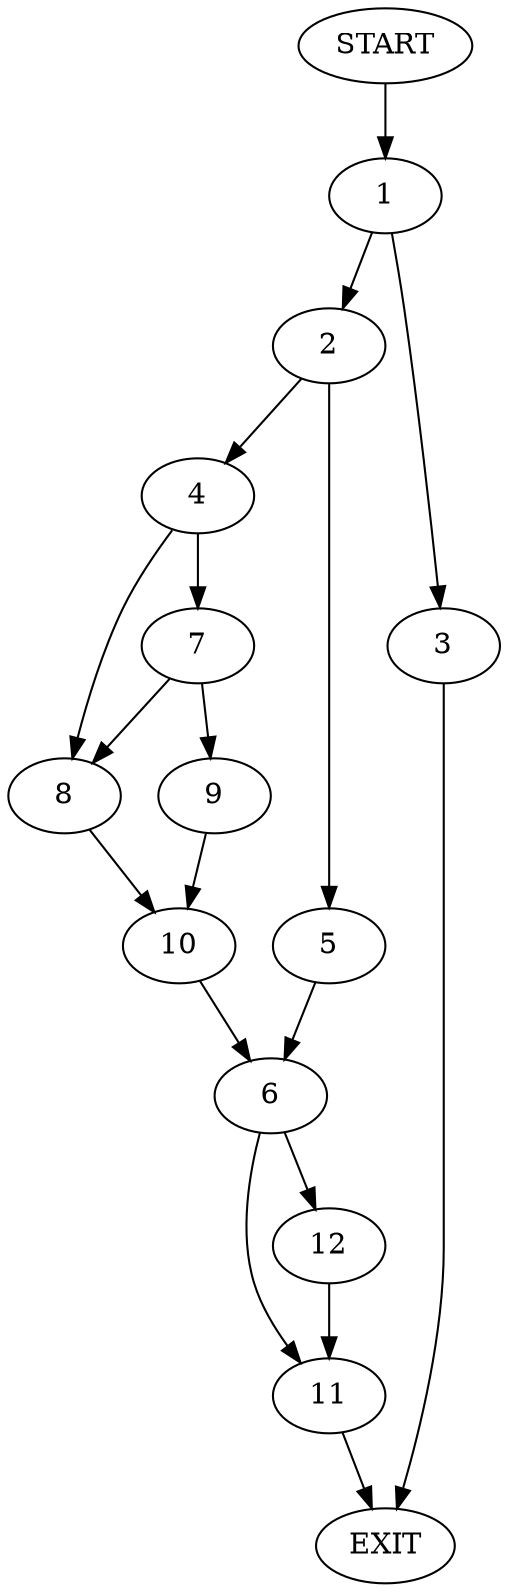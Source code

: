 digraph {
0 [label="START"]
13 [label="EXIT"]
0 -> 1
1 -> 2
1 -> 3
3 -> 13
2 -> 4
2 -> 5
5 -> 6
4 -> 7
4 -> 8
7 -> 9
7 -> 8
8 -> 10
9 -> 10
10 -> 6
6 -> 11
6 -> 12
12 -> 11
11 -> 13
}
